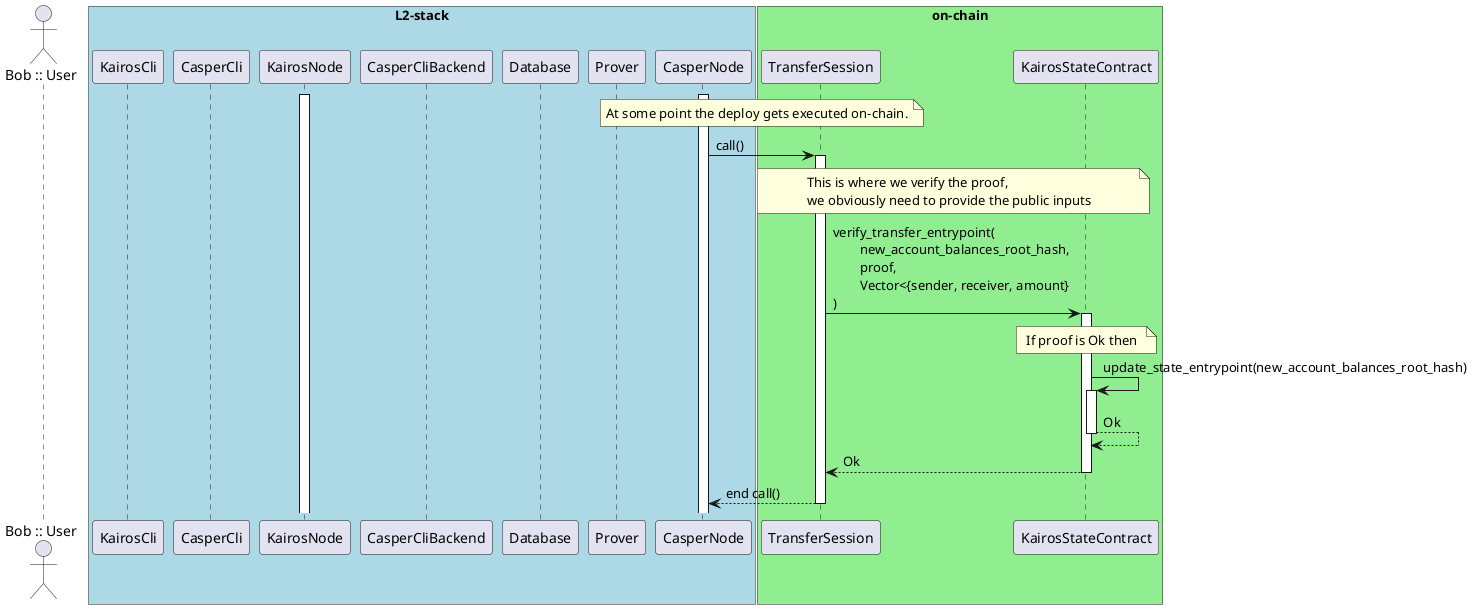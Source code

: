 @startuml
autoactivate on
actor "Bob :: User" as Bob
box "L2-stack" #LightBlue
participant KairosCli
participant CasperCli
participant KairosNode
participant CasperCliBackend
participant Database
participant Prover
participant CasperNode
end box
box "on-chain" #LightGreen
participant TransferSession
participant KairosStateContract
end box

activate CasperNode
activate KairosNode

note over CasperNode, TransferSession
At some point the deploy gets executed on-chain.
end note

CasperNode -> TransferSession: call()

note over TransferSession, KairosStateContract
This is where we verify the proof,
we obviously need to provide the public inputs
end note

TransferSession -> KairosStateContract: verify_transfer_entrypoint(\n\tnew_account_balances_root_hash,\n\tproof,\n\tVector<{sender, receiver, amount}\n)

note over KairosStateContract, KairosStateContract
If proof is Ok then
end note
KairosStateContract -> KairosStateContract: update_state_entrypoint(new_account_balances_root_hash)
KairosStateContract --> KairosStateContract: Ok
KairosStateContract --> TransferSession: Ok 
TransferSession --> CasperNode: end call()
@enduml
